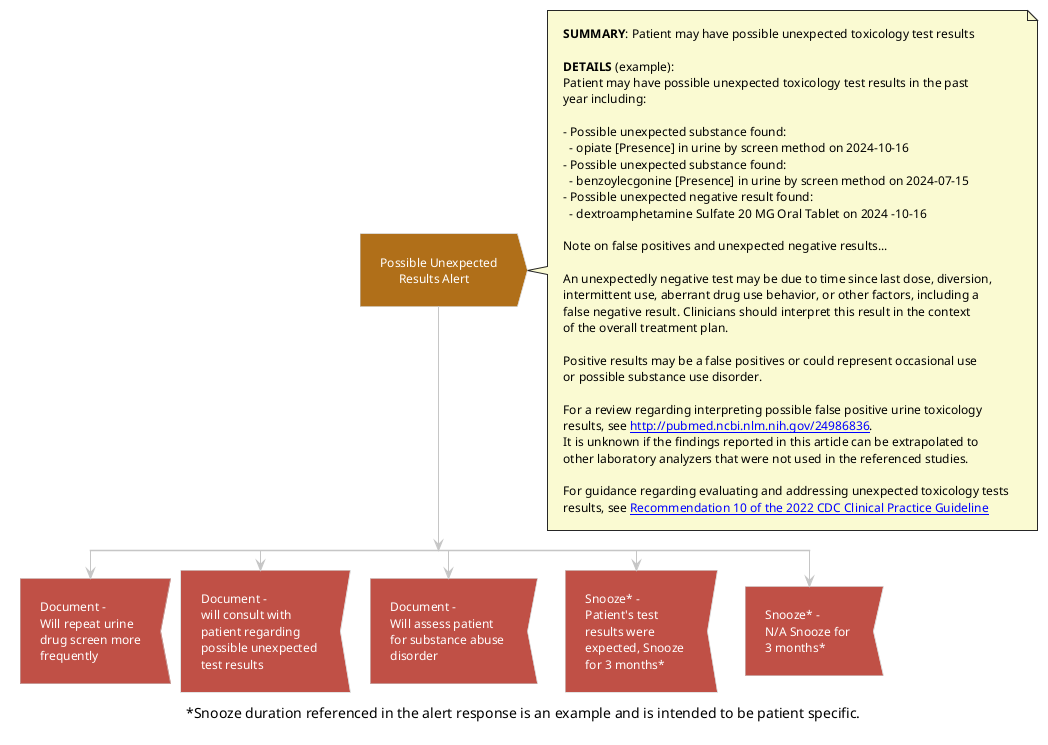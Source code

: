 @startuml alert_rec10_ordersign_unexpected_results
!theme carbon-gray
<style>
activityDiagram {
 FontColor white
 arrow {
  FontColor: Black
 }
 note {
  FontColor: Black
  BackgroundColor: #fafad2
 }
}
</style>
#b06f19:Possible Unexpected\n      Results Alert;<<output>>
note right
**SUMMARY**: Patient may have possible unexpected toxicology test results

**DETAILS** (example):
Patient may have possible unexpected toxicology test results in the past 
year including:

- Possible unexpected substance found:
  - opiate [Presence] in urine by screen method on 2024-10-16
- Possible unexpected substance found:
  - benzoylecgonine [Presence] in urine by screen method on 2024-07-15
- Possible unexpected negative result found:
  - dextroamphetamine Sulfate 20 MG Oral Tablet on 2024 -10-16 

Note on false positives and unexpected negative results...

An unexpectedly negative test may be due to time since last dose, diversion, 
intermittent use, aberrant drug use behavior, or other factors, including a 
false negative result. Clinicians should interpret this result in the context 
of the overall treatment plan.

Positive results may be a false positives or could represent occasional use 
or possible substance use disorder.

For a review regarding interpreting possible false positive urine toxicology 
results, see [[https://pubmed.ncbi.nlm.nih.gov/24986836 http://pubmed.ncbi.nlm.nih.gov/24986836]]. 
It is unknown if the findings reported in this article can be extrapolated to 
other laboratory analyzers that were not used in the referenced studies.

For guidance regarding evaluating and addressing unexpected toxicology tests 
results, see [[https://www.cdc.gov/mmwr/volumes/71/rr/rr7103a1.htm#Recommendation10 Recommendation 10 of the 2022 CDC Clinical Practice Guideline]]
end note
split
#c05046:Document - 
Will repeat urine
drug screen more
frequently;<<input>>
kill
split again
#c05046:Document - 
will consult with 
patient regarding 
possible unexpected 
test results;<<input>>
kill
split again
#c05046:Document - 
Will assess patient
for substance abuse 
disorder;<<input>>
kill
split again
#c05046:Snooze* - 
Patient's test 
results were 
expected, Snooze 
for 3 months*;<<input>>
kill
split again
#c05046:Snooze* - 
N/A Snooze for 
3 months*;<<input>>
kill
end split
caption ~*Snooze duration referenced in the alert response is an example and is intended to be patient specific.
@enduml